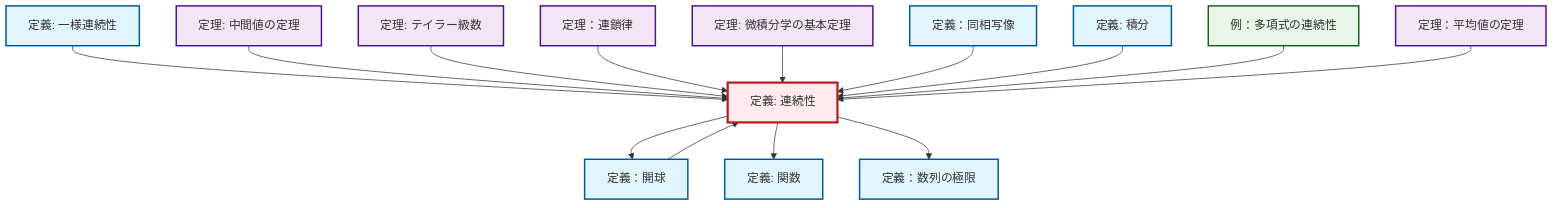 graph TD
    classDef definition fill:#e1f5fe,stroke:#01579b,stroke-width:2px
    classDef theorem fill:#f3e5f5,stroke:#4a148c,stroke-width:2px
    classDef axiom fill:#fff3e0,stroke:#e65100,stroke-width:2px
    classDef example fill:#e8f5e9,stroke:#1b5e20,stroke-width:2px
    classDef current fill:#ffebee,stroke:#b71c1c,stroke-width:3px
    def-limit["定義：数列の極限"]:::definition
    thm-mean-value["定理：平均値の定理"]:::theorem
    def-continuity["定義: 連続性"]:::definition
    thm-intermediate-value["定理: 中間値の定理"]:::theorem
    def-homeomorphism["定義：同相写像"]:::definition
    def-function["定義: 関数"]:::definition
    thm-chain-rule["定理：連鎖律"]:::theorem
    ex-polynomial-continuity["例：多項式の連続性"]:::example
    thm-fundamental-calculus["定理: 微積分学の基本定理"]:::theorem
    def-integral["定義: 積分"]:::definition
    def-uniform-continuity["定義: 一様連続性"]:::definition
    def-open-ball["定義：開球"]:::definition
    thm-taylor-series["定理: テイラー級数"]:::theorem
    def-open-ball --> def-continuity
    def-uniform-continuity --> def-continuity
    thm-intermediate-value --> def-continuity
    def-continuity --> def-open-ball
    thm-taylor-series --> def-continuity
    def-continuity --> def-function
    def-continuity --> def-limit
    thm-chain-rule --> def-continuity
    thm-fundamental-calculus --> def-continuity
    def-homeomorphism --> def-continuity
    def-integral --> def-continuity
    ex-polynomial-continuity --> def-continuity
    thm-mean-value --> def-continuity
    class def-continuity current